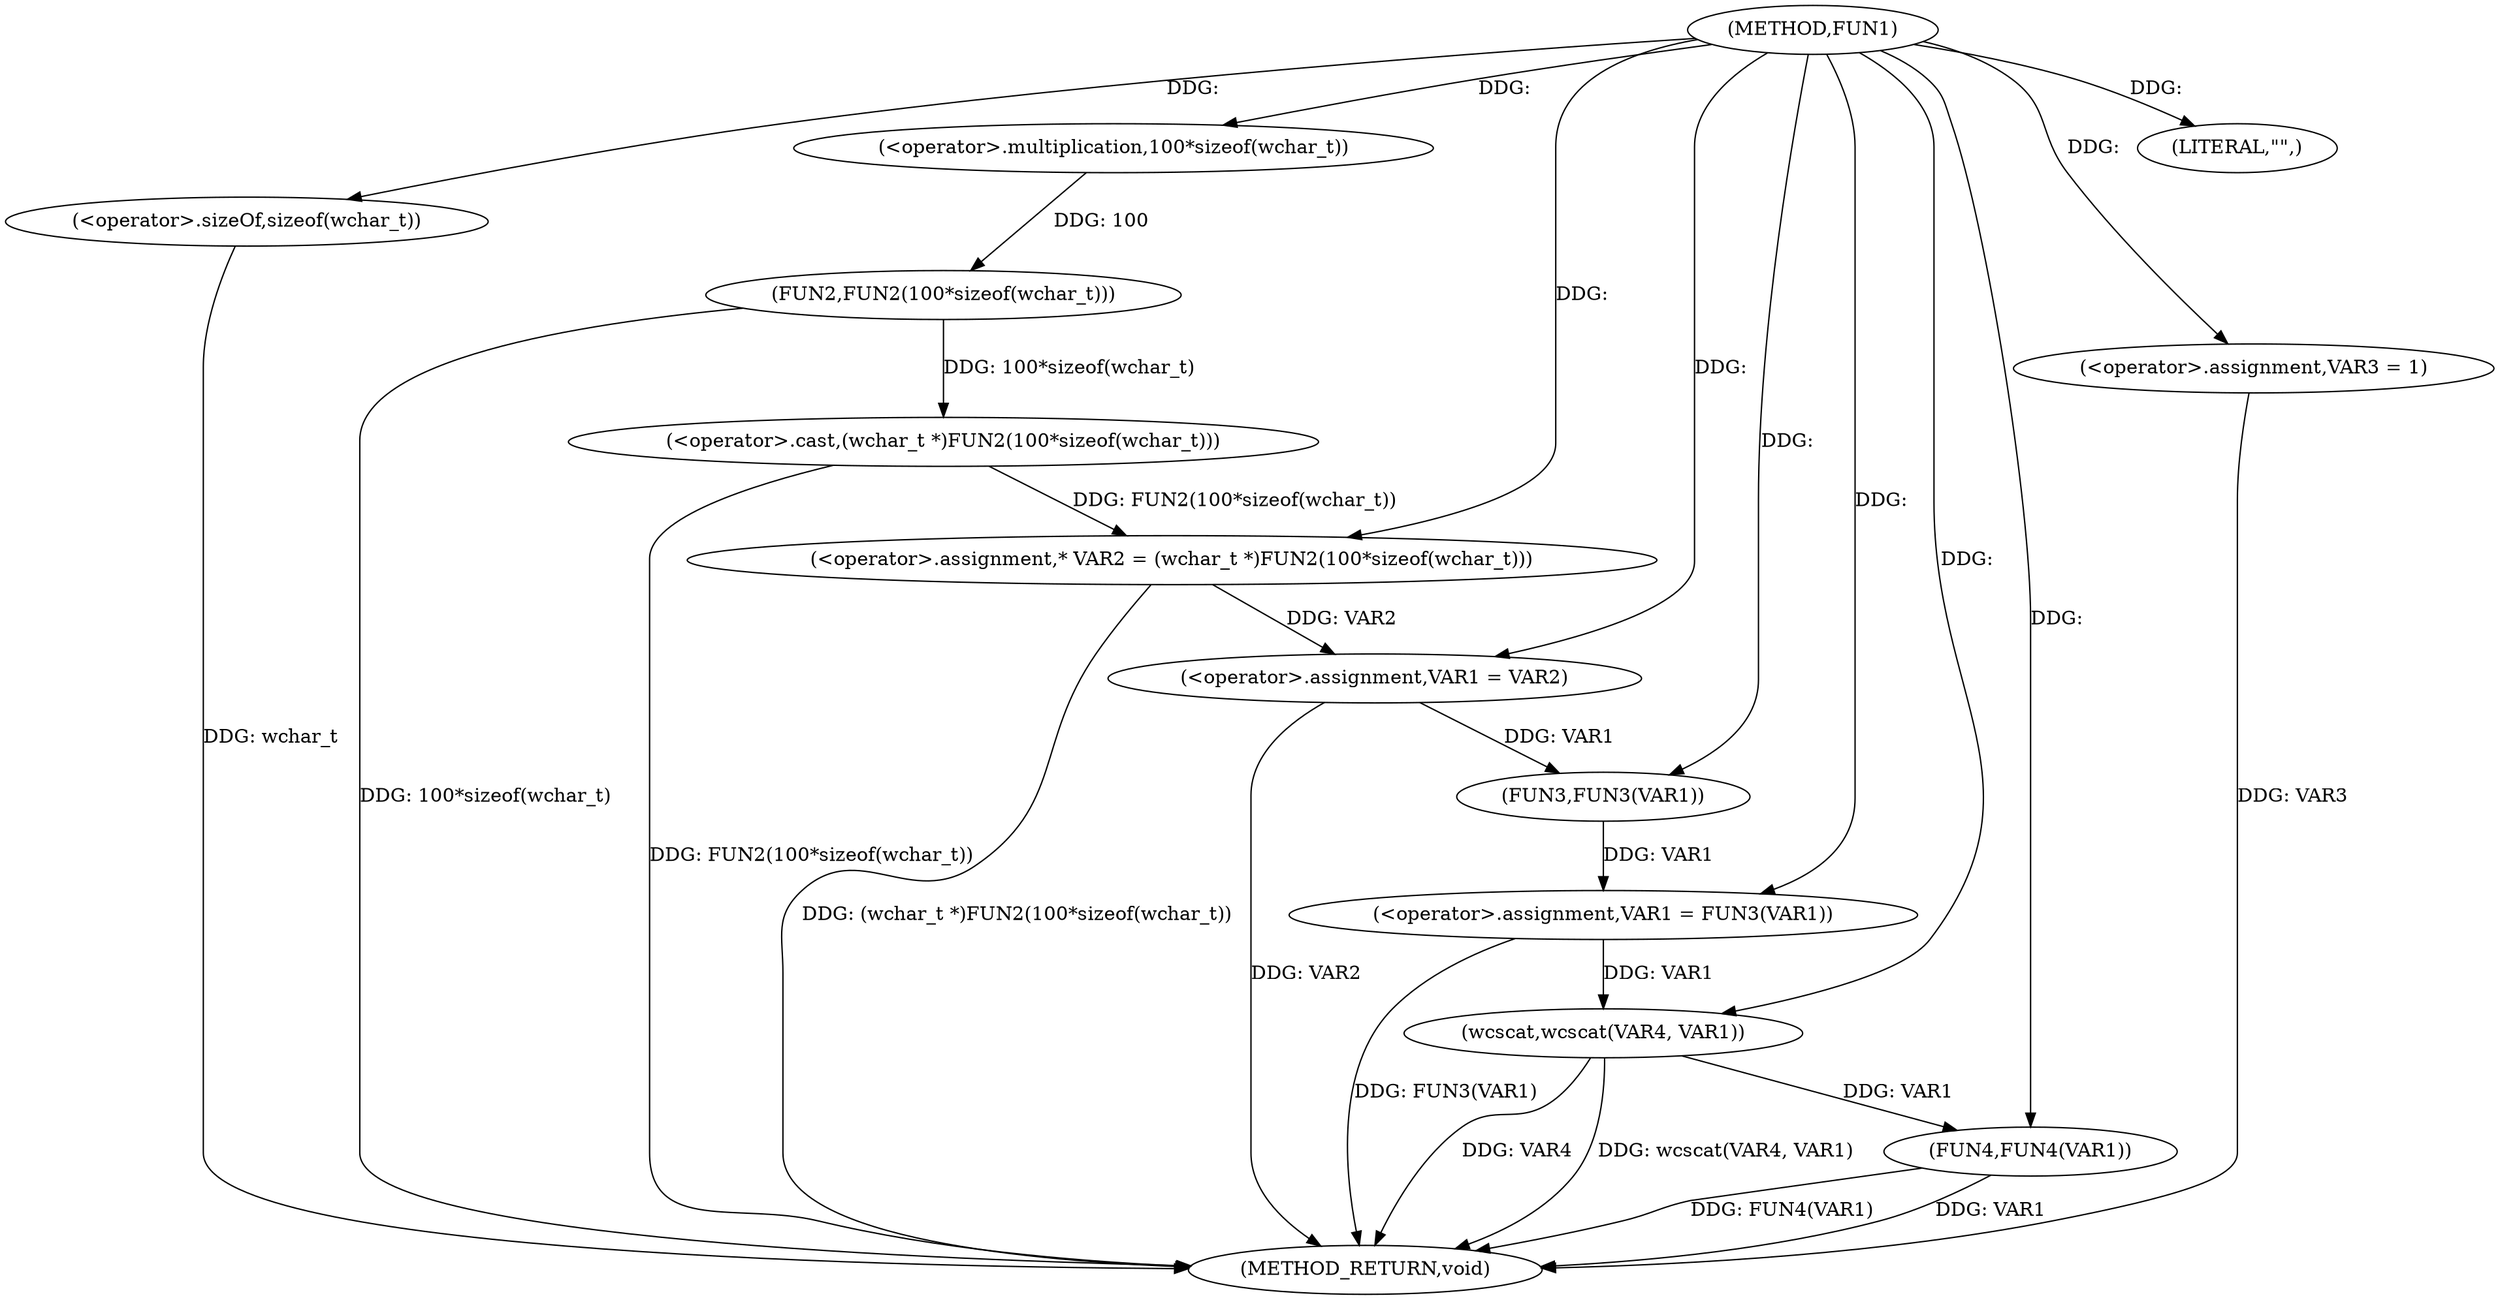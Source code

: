 digraph FUN1 {  
"1000100" [label = "(METHOD,FUN1)" ]
"1000130" [label = "(METHOD_RETURN,void)" ]
"1000104" [label = "(<operator>.assignment,* VAR2 = (wchar_t *)FUN2(100*sizeof(wchar_t)))" ]
"1000106" [label = "(<operator>.cast,(wchar_t *)FUN2(100*sizeof(wchar_t)))" ]
"1000108" [label = "(FUN2,FUN2(100*sizeof(wchar_t)))" ]
"1000109" [label = "(<operator>.multiplication,100*sizeof(wchar_t))" ]
"1000111" [label = "(<operator>.sizeOf,sizeof(wchar_t))" ]
"1000113" [label = "(<operator>.assignment,VAR1 = VAR2)" ]
"1000116" [label = "(<operator>.assignment,VAR3 = 1)" ]
"1000119" [label = "(<operator>.assignment,VAR1 = FUN3(VAR1))" ]
"1000121" [label = "(FUN3,FUN3(VAR1))" ]
"1000124" [label = "(LITERAL,\"\",)" ]
"1000125" [label = "(wcscat,wcscat(VAR4, VAR1))" ]
"1000128" [label = "(FUN4,FUN4(VAR1))" ]
  "1000116" -> "1000130"  [ label = "DDG: VAR3"] 
  "1000125" -> "1000130"  [ label = "DDG: VAR4"] 
  "1000125" -> "1000130"  [ label = "DDG: wcscat(VAR4, VAR1)"] 
  "1000106" -> "1000130"  [ label = "DDG: FUN2(100*sizeof(wchar_t))"] 
  "1000128" -> "1000130"  [ label = "DDG: VAR1"] 
  "1000111" -> "1000130"  [ label = "DDG: wchar_t"] 
  "1000128" -> "1000130"  [ label = "DDG: FUN4(VAR1)"] 
  "1000113" -> "1000130"  [ label = "DDG: VAR2"] 
  "1000119" -> "1000130"  [ label = "DDG: FUN3(VAR1)"] 
  "1000104" -> "1000130"  [ label = "DDG: (wchar_t *)FUN2(100*sizeof(wchar_t))"] 
  "1000108" -> "1000130"  [ label = "DDG: 100*sizeof(wchar_t)"] 
  "1000106" -> "1000104"  [ label = "DDG: FUN2(100*sizeof(wchar_t))"] 
  "1000100" -> "1000104"  [ label = "DDG: "] 
  "1000108" -> "1000106"  [ label = "DDG: 100*sizeof(wchar_t)"] 
  "1000109" -> "1000108"  [ label = "DDG: 100"] 
  "1000100" -> "1000109"  [ label = "DDG: "] 
  "1000100" -> "1000111"  [ label = "DDG: "] 
  "1000104" -> "1000113"  [ label = "DDG: VAR2"] 
  "1000100" -> "1000113"  [ label = "DDG: "] 
  "1000100" -> "1000116"  [ label = "DDG: "] 
  "1000121" -> "1000119"  [ label = "DDG: VAR1"] 
  "1000100" -> "1000119"  [ label = "DDG: "] 
  "1000113" -> "1000121"  [ label = "DDG: VAR1"] 
  "1000100" -> "1000121"  [ label = "DDG: "] 
  "1000100" -> "1000124"  [ label = "DDG: "] 
  "1000100" -> "1000125"  [ label = "DDG: "] 
  "1000119" -> "1000125"  [ label = "DDG: VAR1"] 
  "1000125" -> "1000128"  [ label = "DDG: VAR1"] 
  "1000100" -> "1000128"  [ label = "DDG: "] 
}
